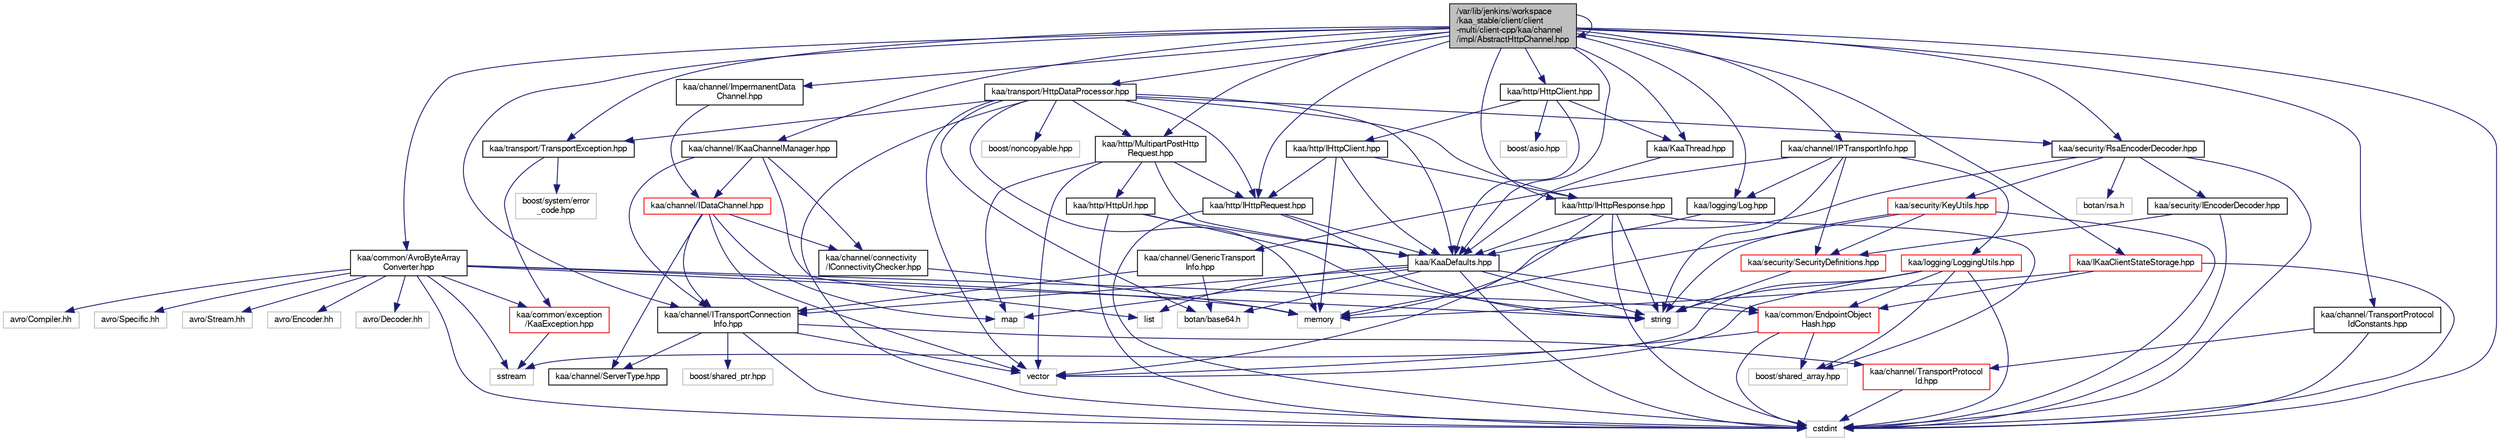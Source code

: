 digraph "/var/lib/jenkins/workspace/kaa_stable/client/client-multi/client-cpp/kaa/channel/impl/AbstractHttpChannel.hpp"
{
  bgcolor="transparent";
  edge [fontname="FreeSans",fontsize="10",labelfontname="FreeSans",labelfontsize="10"];
  node [fontname="FreeSans",fontsize="10",shape=record];
  Node1 [label="/var/lib/jenkins/workspace\l/kaa_stable/client/client\l-multi/client-cpp/kaa/channel\l/impl/AbstractHttpChannel.hpp",height=0.2,width=0.4,color="black", fillcolor="grey75", style="filled" fontcolor="black"];
  Node1 -> Node2 [color="midnightblue",fontsize="10",style="solid",fontname="FreeSans"];
  Node2 [label="kaa/KaaDefaults.hpp",height=0.2,width=0.4,color="black",URL="$KaaDefaults_8hpp.html"];
  Node2 -> Node3 [color="midnightblue",fontsize="10",style="solid",fontname="FreeSans"];
  Node3 [label="map",height=0.2,width=0.4,color="grey75"];
  Node2 -> Node4 [color="midnightblue",fontsize="10",style="solid",fontname="FreeSans"];
  Node4 [label="list",height=0.2,width=0.4,color="grey75"];
  Node2 -> Node5 [color="midnightblue",fontsize="10",style="solid",fontname="FreeSans"];
  Node5 [label="string",height=0.2,width=0.4,color="grey75"];
  Node2 -> Node6 [color="midnightblue",fontsize="10",style="solid",fontname="FreeSans"];
  Node6 [label="botan/base64.h",height=0.2,width=0.4,color="grey75"];
  Node2 -> Node7 [color="midnightblue",fontsize="10",style="solid",fontname="FreeSans"];
  Node7 [label="cstdint",height=0.2,width=0.4,color="grey75"];
  Node2 -> Node8 [color="midnightblue",fontsize="10",style="solid",fontname="FreeSans"];
  Node8 [label="kaa/common/EndpointObject\lHash.hpp",height=0.2,width=0.4,color="red",URL="$EndpointObjectHash_8hpp.html"];
  Node8 -> Node9 [color="midnightblue",fontsize="10",style="solid",fontname="FreeSans"];
  Node9 [label="vector",height=0.2,width=0.4,color="grey75"];
  Node8 -> Node7 [color="midnightblue",fontsize="10",style="solid",fontname="FreeSans"];
  Node8 -> Node10 [color="midnightblue",fontsize="10",style="solid",fontname="FreeSans"];
  Node10 [label="boost/shared_array.hpp",height=0.2,width=0.4,color="grey75"];
  Node2 -> Node11 [color="midnightblue",fontsize="10",style="solid",fontname="FreeSans"];
  Node11 [label="kaa/channel/ITransportConnection\lInfo.hpp",height=0.2,width=0.4,color="black",URL="$ITransportConnectionInfo_8hpp.html"];
  Node11 -> Node7 [color="midnightblue",fontsize="10",style="solid",fontname="FreeSans"];
  Node11 -> Node9 [color="midnightblue",fontsize="10",style="solid",fontname="FreeSans"];
  Node11 -> Node12 [color="midnightblue",fontsize="10",style="solid",fontname="FreeSans"];
  Node12 [label="boost/shared_ptr.hpp",height=0.2,width=0.4,color="grey75"];
  Node11 -> Node13 [color="midnightblue",fontsize="10",style="solid",fontname="FreeSans"];
  Node13 [label="kaa/channel/ServerType.hpp",height=0.2,width=0.4,color="black",URL="$ServerType_8hpp.html"];
  Node11 -> Node14 [color="midnightblue",fontsize="10",style="solid",fontname="FreeSans"];
  Node14 [label="kaa/channel/TransportProtocol\lId.hpp",height=0.2,width=0.4,color="red",URL="$TransportProtocolId_8hpp.html"];
  Node14 -> Node7 [color="midnightblue",fontsize="10",style="solid",fontname="FreeSans"];
  Node1 -> Node15 [color="midnightblue",fontsize="10",style="solid",fontname="FreeSans"];
  Node15 [label="kaa/channel/ImpermanentData\lChannel.hpp",height=0.2,width=0.4,color="black",URL="$ImpermanentDataChannel_8hpp.html"];
  Node15 -> Node16 [color="midnightblue",fontsize="10",style="solid",fontname="FreeSans"];
  Node16 [label="kaa/channel/IDataChannel.hpp",height=0.2,width=0.4,color="red",URL="$IDataChannel_8hpp.html"];
  Node16 -> Node9 [color="midnightblue",fontsize="10",style="solid",fontname="FreeSans"];
  Node16 -> Node3 [color="midnightblue",fontsize="10",style="solid",fontname="FreeSans"];
  Node16 -> Node13 [color="midnightblue",fontsize="10",style="solid",fontname="FreeSans"];
  Node16 -> Node11 [color="midnightblue",fontsize="10",style="solid",fontname="FreeSans"];
  Node16 -> Node17 [color="midnightblue",fontsize="10",style="solid",fontname="FreeSans"];
  Node17 [label="kaa/channel/connectivity\l/IConnectivityChecker.hpp",height=0.2,width=0.4,color="black",URL="$IConnectivityChecker_8hpp.html"];
  Node17 -> Node18 [color="midnightblue",fontsize="10",style="solid",fontname="FreeSans"];
  Node18 [label="memory",height=0.2,width=0.4,color="grey75"];
  Node1 -> Node7 [color="midnightblue",fontsize="10",style="solid",fontname="FreeSans"];
  Node1 -> Node19 [color="midnightblue",fontsize="10",style="solid",fontname="FreeSans"];
  Node19 [label="kaa/KaaThread.hpp",height=0.2,width=0.4,color="black",URL="$KaaThread_8hpp.html"];
  Node19 -> Node2 [color="midnightblue",fontsize="10",style="solid",fontname="FreeSans"];
  Node1 -> Node20 [color="midnightblue",fontsize="10",style="solid",fontname="FreeSans"];
  Node20 [label="kaa/logging/Log.hpp",height=0.2,width=0.4,color="black",URL="$Log_8hpp.html"];
  Node20 -> Node2 [color="midnightblue",fontsize="10",style="solid",fontname="FreeSans"];
  Node1 -> Node21 [color="midnightblue",fontsize="10",style="solid",fontname="FreeSans"];
  Node21 [label="kaa/http/HttpClient.hpp",height=0.2,width=0.4,color="black",URL="$HttpClient_8hpp.html"];
  Node21 -> Node2 [color="midnightblue",fontsize="10",style="solid",fontname="FreeSans"];
  Node21 -> Node22 [color="midnightblue",fontsize="10",style="solid",fontname="FreeSans"];
  Node22 [label="kaa/http/IHttpClient.hpp",height=0.2,width=0.4,color="black",URL="$IHttpClient_8hpp.html"];
  Node22 -> Node2 [color="midnightblue",fontsize="10",style="solid",fontname="FreeSans"];
  Node22 -> Node18 [color="midnightblue",fontsize="10",style="solid",fontname="FreeSans"];
  Node22 -> Node23 [color="midnightblue",fontsize="10",style="solid",fontname="FreeSans"];
  Node23 [label="kaa/http/IHttpResponse.hpp",height=0.2,width=0.4,color="black",URL="$IHttpResponse_8hpp.html"];
  Node23 -> Node2 [color="midnightblue",fontsize="10",style="solid",fontname="FreeSans"];
  Node23 -> Node7 [color="midnightblue",fontsize="10",style="solid",fontname="FreeSans"];
  Node23 -> Node10 [color="midnightblue",fontsize="10",style="solid",fontname="FreeSans"];
  Node23 -> Node5 [color="midnightblue",fontsize="10",style="solid",fontname="FreeSans"];
  Node23 -> Node9 [color="midnightblue",fontsize="10",style="solid",fontname="FreeSans"];
  Node22 -> Node24 [color="midnightblue",fontsize="10",style="solid",fontname="FreeSans"];
  Node24 [label="kaa/http/IHttpRequest.hpp",height=0.2,width=0.4,color="black",URL="$IHttpRequest_8hpp.html"];
  Node24 -> Node2 [color="midnightblue",fontsize="10",style="solid",fontname="FreeSans"];
  Node24 -> Node5 [color="midnightblue",fontsize="10",style="solid",fontname="FreeSans"];
  Node24 -> Node7 [color="midnightblue",fontsize="10",style="solid",fontname="FreeSans"];
  Node21 -> Node25 [color="midnightblue",fontsize="10",style="solid",fontname="FreeSans"];
  Node25 [label="boost/asio.hpp",height=0.2,width=0.4,color="grey75"];
  Node21 -> Node19 [color="midnightblue",fontsize="10",style="solid",fontname="FreeSans"];
  Node1 -> Node24 [color="midnightblue",fontsize="10",style="solid",fontname="FreeSans"];
  Node1 -> Node23 [color="midnightblue",fontsize="10",style="solid",fontname="FreeSans"];
  Node1 -> Node1 [color="midnightblue",fontsize="10",style="solid",fontname="FreeSans"];
  Node1 -> Node26 [color="midnightblue",fontsize="10",style="solid",fontname="FreeSans"];
  Node26 [label="kaa/security/RsaEncoderDecoder.hpp",height=0.2,width=0.4,color="black",URL="$RsaEncoderDecoder_8hpp.html"];
  Node26 -> Node27 [color="midnightblue",fontsize="10",style="solid",fontname="FreeSans"];
  Node27 [label="kaa/security/KeyUtils.hpp",height=0.2,width=0.4,color="red",URL="$KeyUtils_8hpp.html"];
  Node27 -> Node5 [color="midnightblue",fontsize="10",style="solid",fontname="FreeSans"];
  Node27 -> Node7 [color="midnightblue",fontsize="10",style="solid",fontname="FreeSans"];
  Node27 -> Node18 [color="midnightblue",fontsize="10",style="solid",fontname="FreeSans"];
  Node27 -> Node28 [color="midnightblue",fontsize="10",style="solid",fontname="FreeSans"];
  Node28 [label="kaa/security/SecurityDefinitions.hpp",height=0.2,width=0.4,color="red",URL="$SecurityDefinitions_8hpp.html"];
  Node28 -> Node5 [color="midnightblue",fontsize="10",style="solid",fontname="FreeSans"];
  Node26 -> Node29 [color="midnightblue",fontsize="10",style="solid",fontname="FreeSans"];
  Node29 [label="kaa/security/IEncoderDecoder.hpp",height=0.2,width=0.4,color="black",URL="$IEncoderDecoder_8hpp.html"];
  Node29 -> Node7 [color="midnightblue",fontsize="10",style="solid",fontname="FreeSans"];
  Node29 -> Node28 [color="midnightblue",fontsize="10",style="solid",fontname="FreeSans"];
  Node26 -> Node30 [color="midnightblue",fontsize="10",style="solid",fontname="FreeSans"];
  Node30 [label="botan/rsa.h",height=0.2,width=0.4,color="grey75"];
  Node26 -> Node7 [color="midnightblue",fontsize="10",style="solid",fontname="FreeSans"];
  Node26 -> Node18 [color="midnightblue",fontsize="10",style="solid",fontname="FreeSans"];
  Node1 -> Node31 [color="midnightblue",fontsize="10",style="solid",fontname="FreeSans"];
  Node31 [label="kaa/common/AvroByteArray\lConverter.hpp",height=0.2,width=0.4,color="black",URL="$AvroByteArrayConverter_8hpp.html"];
  Node31 -> Node5 [color="midnightblue",fontsize="10",style="solid",fontname="FreeSans"];
  Node31 -> Node18 [color="midnightblue",fontsize="10",style="solid",fontname="FreeSans"];
  Node31 -> Node32 [color="midnightblue",fontsize="10",style="solid",fontname="FreeSans"];
  Node32 [label="sstream",height=0.2,width=0.4,color="grey75"];
  Node31 -> Node7 [color="midnightblue",fontsize="10",style="solid",fontname="FreeSans"];
  Node31 -> Node33 [color="midnightblue",fontsize="10",style="solid",fontname="FreeSans"];
  Node33 [label="avro/Compiler.hh",height=0.2,width=0.4,color="grey75"];
  Node31 -> Node34 [color="midnightblue",fontsize="10",style="solid",fontname="FreeSans"];
  Node34 [label="avro/Specific.hh",height=0.2,width=0.4,color="grey75"];
  Node31 -> Node35 [color="midnightblue",fontsize="10",style="solid",fontname="FreeSans"];
  Node35 [label="avro/Stream.hh",height=0.2,width=0.4,color="grey75"];
  Node31 -> Node36 [color="midnightblue",fontsize="10",style="solid",fontname="FreeSans"];
  Node36 [label="avro/Encoder.hh",height=0.2,width=0.4,color="grey75"];
  Node31 -> Node37 [color="midnightblue",fontsize="10",style="solid",fontname="FreeSans"];
  Node37 [label="avro/Decoder.hh",height=0.2,width=0.4,color="grey75"];
  Node31 -> Node8 [color="midnightblue",fontsize="10",style="solid",fontname="FreeSans"];
  Node31 -> Node38 [color="midnightblue",fontsize="10",style="solid",fontname="FreeSans"];
  Node38 [label="kaa/common/exception\l/KaaException.hpp",height=0.2,width=0.4,color="red",URL="$KaaException_8hpp.html"];
  Node38 -> Node32 [color="midnightblue",fontsize="10",style="solid",fontname="FreeSans"];
  Node1 -> Node39 [color="midnightblue",fontsize="10",style="solid",fontname="FreeSans"];
  Node39 [label="kaa/http/MultipartPostHttp\lRequest.hpp",height=0.2,width=0.4,color="black",URL="$MultipartPostHttpRequest_8hpp.html"];
  Node39 -> Node2 [color="midnightblue",fontsize="10",style="solid",fontname="FreeSans"];
  Node39 -> Node24 [color="midnightblue",fontsize="10",style="solid",fontname="FreeSans"];
  Node39 -> Node40 [color="midnightblue",fontsize="10",style="solid",fontname="FreeSans"];
  Node40 [label="kaa/http/HttpUrl.hpp",height=0.2,width=0.4,color="black",URL="$HttpUrl_8hpp.html"];
  Node40 -> Node2 [color="midnightblue",fontsize="10",style="solid",fontname="FreeSans"];
  Node40 -> Node5 [color="midnightblue",fontsize="10",style="solid",fontname="FreeSans"];
  Node40 -> Node7 [color="midnightblue",fontsize="10",style="solid",fontname="FreeSans"];
  Node39 -> Node3 [color="midnightblue",fontsize="10",style="solid",fontname="FreeSans"];
  Node39 -> Node9 [color="midnightblue",fontsize="10",style="solid",fontname="FreeSans"];
  Node1 -> Node41 [color="midnightblue",fontsize="10",style="solid",fontname="FreeSans"];
  Node41 [label="kaa/transport/HttpDataProcessor.hpp",height=0.2,width=0.4,color="black",URL="$HttpDataProcessor_8hpp.html"];
  Node41 -> Node2 [color="midnightblue",fontsize="10",style="solid",fontname="FreeSans"];
  Node41 -> Node9 [color="midnightblue",fontsize="10",style="solid",fontname="FreeSans"];
  Node41 -> Node18 [color="midnightblue",fontsize="10",style="solid",fontname="FreeSans"];
  Node41 -> Node7 [color="midnightblue",fontsize="10",style="solid",fontname="FreeSans"];
  Node41 -> Node42 [color="midnightblue",fontsize="10",style="solid",fontname="FreeSans"];
  Node42 [label="boost/noncopyable.hpp",height=0.2,width=0.4,color="grey75"];
  Node41 -> Node6 [color="midnightblue",fontsize="10",style="solid",fontname="FreeSans"];
  Node41 -> Node24 [color="midnightblue",fontsize="10",style="solid",fontname="FreeSans"];
  Node41 -> Node23 [color="midnightblue",fontsize="10",style="solid",fontname="FreeSans"];
  Node41 -> Node26 [color="midnightblue",fontsize="10",style="solid",fontname="FreeSans"];
  Node41 -> Node39 [color="midnightblue",fontsize="10",style="solid",fontname="FreeSans"];
  Node41 -> Node43 [color="midnightblue",fontsize="10",style="solid",fontname="FreeSans"];
  Node43 [label="kaa/transport/TransportException.hpp",height=0.2,width=0.4,color="black",URL="$TransportException_8hpp.html"];
  Node43 -> Node38 [color="midnightblue",fontsize="10",style="solid",fontname="FreeSans"];
  Node43 -> Node44 [color="midnightblue",fontsize="10",style="solid",fontname="FreeSans"];
  Node44 [label="boost/system/error\l_code.hpp",height=0.2,width=0.4,color="grey75"];
  Node1 -> Node43 [color="midnightblue",fontsize="10",style="solid",fontname="FreeSans"];
  Node1 -> Node45 [color="midnightblue",fontsize="10",style="solid",fontname="FreeSans"];
  Node45 [label="kaa/channel/IKaaChannelManager.hpp",height=0.2,width=0.4,color="black",URL="$IKaaChannelManager_8hpp.html"];
  Node45 -> Node4 [color="midnightblue",fontsize="10",style="solid",fontname="FreeSans"];
  Node45 -> Node16 [color="midnightblue",fontsize="10",style="solid",fontname="FreeSans"];
  Node45 -> Node11 [color="midnightblue",fontsize="10",style="solid",fontname="FreeSans"];
  Node45 -> Node17 [color="midnightblue",fontsize="10",style="solid",fontname="FreeSans"];
  Node1 -> Node46 [color="midnightblue",fontsize="10",style="solid",fontname="FreeSans"];
  Node46 [label="kaa/channel/IPTransportInfo.hpp",height=0.2,width=0.4,color="black",URL="$IPTransportInfo_8hpp.html"];
  Node46 -> Node5 [color="midnightblue",fontsize="10",style="solid",fontname="FreeSans"];
  Node46 -> Node20 [color="midnightblue",fontsize="10",style="solid",fontname="FreeSans"];
  Node46 -> Node47 [color="midnightblue",fontsize="10",style="solid",fontname="FreeSans"];
  Node47 [label="kaa/logging/LoggingUtils.hpp",height=0.2,width=0.4,color="red",URL="$LoggingUtils_8hpp.html"];
  Node47 -> Node9 [color="midnightblue",fontsize="10",style="solid",fontname="FreeSans"];
  Node47 -> Node5 [color="midnightblue",fontsize="10",style="solid",fontname="FreeSans"];
  Node47 -> Node32 [color="midnightblue",fontsize="10",style="solid",fontname="FreeSans"];
  Node47 -> Node7 [color="midnightblue",fontsize="10",style="solid",fontname="FreeSans"];
  Node47 -> Node10 [color="midnightblue",fontsize="10",style="solid",fontname="FreeSans"];
  Node47 -> Node8 [color="midnightblue",fontsize="10",style="solid",fontname="FreeSans"];
  Node46 -> Node28 [color="midnightblue",fontsize="10",style="solid",fontname="FreeSans"];
  Node46 -> Node48 [color="midnightblue",fontsize="10",style="solid",fontname="FreeSans"];
  Node48 [label="kaa/channel/GenericTransport\lInfo.hpp",height=0.2,width=0.4,color="black",URL="$GenericTransportInfo_8hpp.html"];
  Node48 -> Node6 [color="midnightblue",fontsize="10",style="solid",fontname="FreeSans"];
  Node48 -> Node11 [color="midnightblue",fontsize="10",style="solid",fontname="FreeSans"];
  Node1 -> Node11 [color="midnightblue",fontsize="10",style="solid",fontname="FreeSans"];
  Node1 -> Node49 [color="midnightblue",fontsize="10",style="solid",fontname="FreeSans"];
  Node49 [label="kaa/channel/TransportProtocol\lIdConstants.hpp",height=0.2,width=0.4,color="black",URL="$TransportProtocolIdConstants_8hpp.html"];
  Node49 -> Node7 [color="midnightblue",fontsize="10",style="solid",fontname="FreeSans"];
  Node49 -> Node14 [color="midnightblue",fontsize="10",style="solid",fontname="FreeSans"];
  Node1 -> Node50 [color="midnightblue",fontsize="10",style="solid",fontname="FreeSans"];
  Node50 [label="kaa/IKaaClientStateStorage.hpp",height=0.2,width=0.4,color="red",URL="$IKaaClientStateStorage_8hpp.html"];
  Node50 -> Node7 [color="midnightblue",fontsize="10",style="solid",fontname="FreeSans"];
  Node50 -> Node18 [color="midnightblue",fontsize="10",style="solid",fontname="FreeSans"];
  Node50 -> Node8 [color="midnightblue",fontsize="10",style="solid",fontname="FreeSans"];
}

